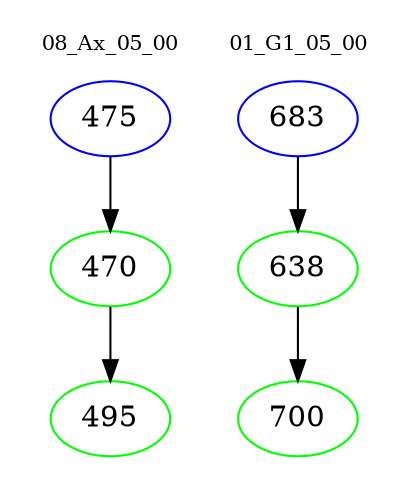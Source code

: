 digraph{
subgraph cluster_0 {
color = white
label = "08_Ax_05_00";
fontsize=10;
T0_475 [label="475", color="blue"]
T0_475 -> T0_470 [color="black"]
T0_470 [label="470", color="green"]
T0_470 -> T0_495 [color="black"]
T0_495 [label="495", color="green"]
}
subgraph cluster_1 {
color = white
label = "01_G1_05_00";
fontsize=10;
T1_683 [label="683", color="blue"]
T1_683 -> T1_638 [color="black"]
T1_638 [label="638", color="green"]
T1_638 -> T1_700 [color="black"]
T1_700 [label="700", color="green"]
}
}
